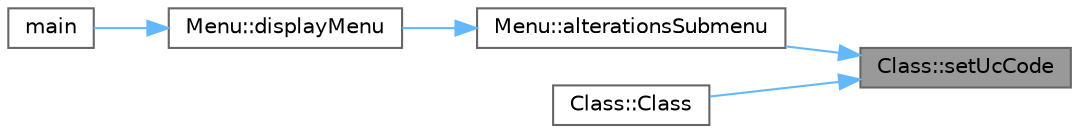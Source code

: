 digraph "Class::setUcCode"
{
 // LATEX_PDF_SIZE
  bgcolor="transparent";
  edge [fontname=Helvetica,fontsize=10,labelfontname=Helvetica,labelfontsize=10];
  node [fontname=Helvetica,fontsize=10,shape=box,height=0.2,width=0.4];
  rankdir="RL";
  Node1 [label="Class::setUcCode",height=0.2,width=0.4,color="gray40", fillcolor="grey60", style="filled", fontcolor="black",tooltip="set UcCode with"];
  Node1 -> Node2 [dir="back",color="steelblue1",style="solid"];
  Node2 [label="Menu::alterationsSubmenu",height=0.2,width=0.4,color="grey40", fillcolor="white", style="filled",URL="$class_menu.html#adec0d56f12a933c91e2c24725909aff9",tooltip=" "];
  Node2 -> Node3 [dir="back",color="steelblue1",style="solid"];
  Node3 [label="Menu::displayMenu",height=0.2,width=0.4,color="grey40", fillcolor="white", style="filled",URL="$class_menu.html#a2e196016a6d46cdc46af8749d084dc43",tooltip=" "];
  Node3 -> Node4 [dir="back",color="steelblue1",style="solid"];
  Node4 [label="main",height=0.2,width=0.4,color="grey40", fillcolor="white", style="filled",URL="$main_8cpp.html#ae66f6b31b5ad750f1fe042a706a4e3d4",tooltip=" "];
  Node1 -> Node5 [dir="back",color="steelblue1",style="solid"];
  Node5 [label="Class::Class",height=0.2,width=0.4,color="grey40", fillcolor="white", style="filled",URL="$class_class.html#a4803c8624b81bf2b8a2dd0d91616a1c3",tooltip="creates a new class with a"];
}
